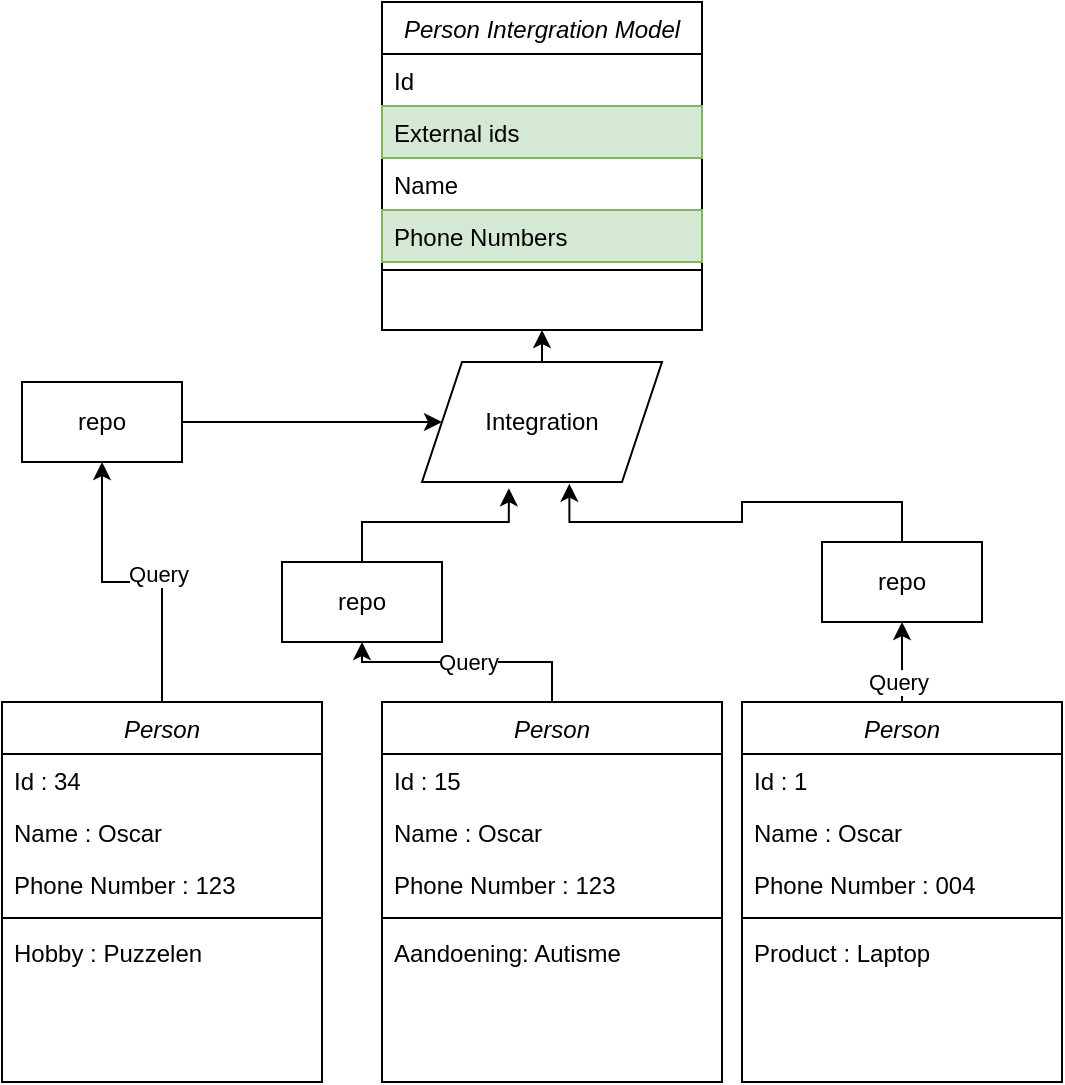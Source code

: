 <mxfile version="14.6.13" type="device"><diagram id="C5RBs43oDa-KdzZeNtuy" name="Page-1"><mxGraphModel dx="952" dy="563" grid="1" gridSize="10" guides="1" tooltips="1" connect="1" arrows="1" fold="1" page="1" pageScale="1" pageWidth="827" pageHeight="1169" math="0" shadow="0"><root><mxCell id="WIyWlLk6GJQsqaUBKTNV-0"/><mxCell id="WIyWlLk6GJQsqaUBKTNV-1" parent="WIyWlLk6GJQsqaUBKTNV-0"/><mxCell id="OFadCuQIEiJ25ndgA4Bz-21" style="edgeStyle=orthogonalEdgeStyle;rounded=0;orthogonalLoop=1;jettySize=auto;html=1;exitX=0.5;exitY=0;exitDx=0;exitDy=0;entryX=0.5;entryY=1;entryDx=0;entryDy=0;" edge="1" parent="WIyWlLk6GJQsqaUBKTNV-1" source="zkfFHV4jXpPFQw0GAbJ--0" target="OFadCuQIEiJ25ndgA4Bz-34"><mxGeometry relative="1" as="geometry"/></mxCell><mxCell id="OFadCuQIEiJ25ndgA4Bz-25" value="Query" style="edgeLabel;html=1;align=center;verticalAlign=middle;resizable=0;points=[];" vertex="1" connectable="0" parent="OFadCuQIEiJ25ndgA4Bz-21"><mxGeometry x="-0.174" y="-4" relative="1" as="geometry"><mxPoint as="offset"/></mxGeometry></mxCell><mxCell id="zkfFHV4jXpPFQw0GAbJ--0" value="Person" style="swimlane;fontStyle=2;align=center;verticalAlign=top;childLayout=stackLayout;horizontal=1;startSize=26;horizontalStack=0;resizeParent=1;resizeLast=0;collapsible=1;marginBottom=0;rounded=0;shadow=0;strokeWidth=1;" parent="WIyWlLk6GJQsqaUBKTNV-1" vertex="1"><mxGeometry x="70" y="370" width="160" height="190" as="geometry"><mxRectangle x="230" y="140" width="160" height="26" as="alternateBounds"/></mxGeometry></mxCell><mxCell id="OFadCuQIEiJ25ndgA4Bz-0" value="Id : 34" style="text;align=left;verticalAlign=top;spacingLeft=4;spacingRight=4;overflow=hidden;rotatable=0;points=[[0,0.5],[1,0.5]];portConstraint=eastwest;" vertex="1" parent="zkfFHV4jXpPFQw0GAbJ--0"><mxGeometry y="26" width="160" height="26" as="geometry"/></mxCell><mxCell id="zkfFHV4jXpPFQw0GAbJ--1" value="Name : Oscar" style="text;align=left;verticalAlign=top;spacingLeft=4;spacingRight=4;overflow=hidden;rotatable=0;points=[[0,0.5],[1,0.5]];portConstraint=eastwest;" parent="zkfFHV4jXpPFQw0GAbJ--0" vertex="1"><mxGeometry y="52" width="160" height="26" as="geometry"/></mxCell><mxCell id="zkfFHV4jXpPFQw0GAbJ--2" value="Phone Number : 123" style="text;align=left;verticalAlign=top;spacingLeft=4;spacingRight=4;overflow=hidden;rotatable=0;points=[[0,0.5],[1,0.5]];portConstraint=eastwest;rounded=0;shadow=0;html=0;" parent="zkfFHV4jXpPFQw0GAbJ--0" vertex="1"><mxGeometry y="78" width="160" height="26" as="geometry"/></mxCell><mxCell id="zkfFHV4jXpPFQw0GAbJ--4" value="" style="line;html=1;strokeWidth=1;align=left;verticalAlign=middle;spacingTop=-1;spacingLeft=3;spacingRight=3;rotatable=0;labelPosition=right;points=[];portConstraint=eastwest;" parent="zkfFHV4jXpPFQw0GAbJ--0" vertex="1"><mxGeometry y="104" width="160" height="8" as="geometry"/></mxCell><mxCell id="OFadCuQIEiJ25ndgA4Bz-31" value="Hobby : Puzzelen" style="text;align=left;verticalAlign=top;spacingLeft=4;spacingRight=4;overflow=hidden;rotatable=0;points=[[0,0.5],[1,0.5]];portConstraint=eastwest;rounded=0;shadow=0;html=0;" vertex="1" parent="zkfFHV4jXpPFQw0GAbJ--0"><mxGeometry y="112" width="160" height="26" as="geometry"/></mxCell><mxCell id="OFadCuQIEiJ25ndgA4Bz-22" value="Query" style="edgeStyle=orthogonalEdgeStyle;rounded=0;orthogonalLoop=1;jettySize=auto;html=1;exitX=0.5;exitY=0;exitDx=0;exitDy=0;" edge="1" parent="WIyWlLk6GJQsqaUBKTNV-1" source="OFadCuQIEiJ25ndgA4Bz-1" target="OFadCuQIEiJ25ndgA4Bz-36"><mxGeometry relative="1" as="geometry"/></mxCell><mxCell id="OFadCuQIEiJ25ndgA4Bz-1" value="Person" style="swimlane;fontStyle=2;align=center;verticalAlign=top;childLayout=stackLayout;horizontal=1;startSize=26;horizontalStack=0;resizeParent=1;resizeLast=0;collapsible=1;marginBottom=0;rounded=0;shadow=0;strokeWidth=1;" vertex="1" parent="WIyWlLk6GJQsqaUBKTNV-1"><mxGeometry x="260" y="370" width="170" height="190" as="geometry"><mxRectangle x="230" y="140" width="160" height="26" as="alternateBounds"/></mxGeometry></mxCell><mxCell id="OFadCuQIEiJ25ndgA4Bz-2" value="Id : 15" style="text;align=left;verticalAlign=top;spacingLeft=4;spacingRight=4;overflow=hidden;rotatable=0;points=[[0,0.5],[1,0.5]];portConstraint=eastwest;" vertex="1" parent="OFadCuQIEiJ25ndgA4Bz-1"><mxGeometry y="26" width="170" height="26" as="geometry"/></mxCell><mxCell id="OFadCuQIEiJ25ndgA4Bz-3" value="Name : Oscar" style="text;align=left;verticalAlign=top;spacingLeft=4;spacingRight=4;overflow=hidden;rotatable=0;points=[[0,0.5],[1,0.5]];portConstraint=eastwest;" vertex="1" parent="OFadCuQIEiJ25ndgA4Bz-1"><mxGeometry y="52" width="170" height="26" as="geometry"/></mxCell><mxCell id="OFadCuQIEiJ25ndgA4Bz-4" value="Phone Number : 123" style="text;align=left;verticalAlign=top;spacingLeft=4;spacingRight=4;overflow=hidden;rotatable=0;points=[[0,0.5],[1,0.5]];portConstraint=eastwest;rounded=0;shadow=0;html=0;" vertex="1" parent="OFadCuQIEiJ25ndgA4Bz-1"><mxGeometry y="78" width="170" height="26" as="geometry"/></mxCell><mxCell id="OFadCuQIEiJ25ndgA4Bz-6" value="" style="line;html=1;strokeWidth=1;align=left;verticalAlign=middle;spacingTop=-1;spacingLeft=3;spacingRight=3;rotatable=0;labelPosition=right;points=[];portConstraint=eastwest;" vertex="1" parent="OFadCuQIEiJ25ndgA4Bz-1"><mxGeometry y="104" width="170" height="8" as="geometry"/></mxCell><mxCell id="OFadCuQIEiJ25ndgA4Bz-32" value="Aandoening: Autisme" style="text;align=left;verticalAlign=top;spacingLeft=4;spacingRight=4;overflow=hidden;rotatable=0;points=[[0,0.5],[1,0.5]];portConstraint=eastwest;rounded=0;shadow=0;html=0;" vertex="1" parent="OFadCuQIEiJ25ndgA4Bz-1"><mxGeometry y="112" width="170" height="26" as="geometry"/></mxCell><mxCell id="OFadCuQIEiJ25ndgA4Bz-23" style="edgeStyle=orthogonalEdgeStyle;rounded=0;orthogonalLoop=1;jettySize=auto;html=1;exitX=0.5;exitY=0;exitDx=0;exitDy=0;entryX=0.5;entryY=1;entryDx=0;entryDy=0;" edge="1" parent="WIyWlLk6GJQsqaUBKTNV-1" source="OFadCuQIEiJ25ndgA4Bz-7" target="OFadCuQIEiJ25ndgA4Bz-38"><mxGeometry relative="1" as="geometry"/></mxCell><mxCell id="OFadCuQIEiJ25ndgA4Bz-28" value="Text" style="edgeLabel;html=1;align=center;verticalAlign=middle;resizable=0;points=[];" vertex="1" connectable="0" parent="OFadCuQIEiJ25ndgA4Bz-23"><mxGeometry x="-0.484" y="1" relative="1" as="geometry"><mxPoint as="offset"/></mxGeometry></mxCell><mxCell id="OFadCuQIEiJ25ndgA4Bz-29" value="Query" style="edgeLabel;html=1;align=center;verticalAlign=middle;resizable=0;points=[];" vertex="1" connectable="0" parent="OFadCuQIEiJ25ndgA4Bz-23"><mxGeometry x="-0.503" y="2" relative="1" as="geometry"><mxPoint as="offset"/></mxGeometry></mxCell><mxCell id="OFadCuQIEiJ25ndgA4Bz-7" value="Person" style="swimlane;fontStyle=2;align=center;verticalAlign=top;childLayout=stackLayout;horizontal=1;startSize=26;horizontalStack=0;resizeParent=1;resizeLast=0;collapsible=1;marginBottom=0;rounded=0;shadow=0;strokeWidth=1;" vertex="1" parent="WIyWlLk6GJQsqaUBKTNV-1"><mxGeometry x="440" y="370" width="160" height="190" as="geometry"><mxRectangle x="230" y="140" width="160" height="26" as="alternateBounds"/></mxGeometry></mxCell><mxCell id="OFadCuQIEiJ25ndgA4Bz-8" value="Id : 1" style="text;align=left;verticalAlign=top;spacingLeft=4;spacingRight=4;overflow=hidden;rotatable=0;points=[[0,0.5],[1,0.5]];portConstraint=eastwest;" vertex="1" parent="OFadCuQIEiJ25ndgA4Bz-7"><mxGeometry y="26" width="160" height="26" as="geometry"/></mxCell><mxCell id="OFadCuQIEiJ25ndgA4Bz-9" value="Name : Oscar" style="text;align=left;verticalAlign=top;spacingLeft=4;spacingRight=4;overflow=hidden;rotatable=0;points=[[0,0.5],[1,0.5]];portConstraint=eastwest;" vertex="1" parent="OFadCuQIEiJ25ndgA4Bz-7"><mxGeometry y="52" width="160" height="26" as="geometry"/></mxCell><mxCell id="OFadCuQIEiJ25ndgA4Bz-10" value="Phone Number : 004" style="text;align=left;verticalAlign=top;spacingLeft=4;spacingRight=4;overflow=hidden;rotatable=0;points=[[0,0.5],[1,0.5]];portConstraint=eastwest;rounded=0;shadow=0;html=0;" vertex="1" parent="OFadCuQIEiJ25ndgA4Bz-7"><mxGeometry y="78" width="160" height="26" as="geometry"/></mxCell><mxCell id="OFadCuQIEiJ25ndgA4Bz-12" value="" style="line;html=1;strokeWidth=1;align=left;verticalAlign=middle;spacingTop=-1;spacingLeft=3;spacingRight=3;rotatable=0;labelPosition=right;points=[];portConstraint=eastwest;" vertex="1" parent="OFadCuQIEiJ25ndgA4Bz-7"><mxGeometry y="104" width="160" height="8" as="geometry"/></mxCell><mxCell id="OFadCuQIEiJ25ndgA4Bz-33" value="Product : Laptop" style="text;align=left;verticalAlign=top;spacingLeft=4;spacingRight=4;overflow=hidden;rotatable=0;points=[[0,0.5],[1,0.5]];portConstraint=eastwest;rounded=0;shadow=0;html=0;" vertex="1" parent="OFadCuQIEiJ25ndgA4Bz-7"><mxGeometry y="112" width="160" height="26" as="geometry"/></mxCell><mxCell id="OFadCuQIEiJ25ndgA4Bz-13" value="Person Intergration Model" style="swimlane;fontStyle=2;align=center;verticalAlign=top;childLayout=stackLayout;horizontal=1;startSize=26;horizontalStack=0;resizeParent=1;resizeLast=0;collapsible=1;marginBottom=0;rounded=0;shadow=0;strokeWidth=1;" vertex="1" parent="WIyWlLk6GJQsqaUBKTNV-1"><mxGeometry x="260" y="20" width="160" height="164" as="geometry"><mxRectangle x="230" y="140" width="160" height="26" as="alternateBounds"/></mxGeometry></mxCell><mxCell id="OFadCuQIEiJ25ndgA4Bz-14" value="Id" style="text;align=left;verticalAlign=top;spacingLeft=4;spacingRight=4;overflow=hidden;rotatable=0;points=[[0,0.5],[1,0.5]];portConstraint=eastwest;" vertex="1" parent="OFadCuQIEiJ25ndgA4Bz-13"><mxGeometry y="26" width="160" height="26" as="geometry"/></mxCell><mxCell id="OFadCuQIEiJ25ndgA4Bz-19" value="External ids" style="text;align=left;verticalAlign=top;spacingLeft=4;spacingRight=4;overflow=hidden;rotatable=0;points=[[0,0.5],[1,0.5]];portConstraint=eastwest;fillColor=#d5e8d4;strokeColor=#82b366;" vertex="1" parent="OFadCuQIEiJ25ndgA4Bz-13"><mxGeometry y="52" width="160" height="26" as="geometry"/></mxCell><mxCell id="OFadCuQIEiJ25ndgA4Bz-15" value="Name" style="text;align=left;verticalAlign=top;spacingLeft=4;spacingRight=4;overflow=hidden;rotatable=0;points=[[0,0.5],[1,0.5]];portConstraint=eastwest;" vertex="1" parent="OFadCuQIEiJ25ndgA4Bz-13"><mxGeometry y="78" width="160" height="26" as="geometry"/></mxCell><mxCell id="OFadCuQIEiJ25ndgA4Bz-16" value="Phone Numbers" style="text;align=left;verticalAlign=top;spacingLeft=4;spacingRight=4;overflow=hidden;rotatable=0;points=[[0,0.5],[1,0.5]];portConstraint=eastwest;rounded=0;shadow=0;html=0;fillColor=#d5e8d4;strokeColor=#82b366;" vertex="1" parent="OFadCuQIEiJ25ndgA4Bz-13"><mxGeometry y="104" width="160" height="26" as="geometry"/></mxCell><mxCell id="OFadCuQIEiJ25ndgA4Bz-18" value="" style="line;html=1;strokeWidth=1;align=left;verticalAlign=middle;spacingTop=-1;spacingLeft=3;spacingRight=3;rotatable=0;labelPosition=right;points=[];portConstraint=eastwest;" vertex="1" parent="OFadCuQIEiJ25ndgA4Bz-13"><mxGeometry y="130" width="160" height="8" as="geometry"/></mxCell><mxCell id="OFadCuQIEiJ25ndgA4Bz-24" style="edgeStyle=orthogonalEdgeStyle;rounded=0;orthogonalLoop=1;jettySize=auto;html=1;exitX=0.5;exitY=0;exitDx=0;exitDy=0;entryX=0.5;entryY=1;entryDx=0;entryDy=0;" edge="1" parent="WIyWlLk6GJQsqaUBKTNV-1" source="OFadCuQIEiJ25ndgA4Bz-20" target="OFadCuQIEiJ25ndgA4Bz-13"><mxGeometry relative="1" as="geometry"/></mxCell><mxCell id="OFadCuQIEiJ25ndgA4Bz-20" value="Integration" style="shape=parallelogram;perimeter=parallelogramPerimeter;whiteSpace=wrap;html=1;fixedSize=1;" vertex="1" parent="WIyWlLk6GJQsqaUBKTNV-1"><mxGeometry x="280" y="200" width="120" height="60" as="geometry"/></mxCell><mxCell id="OFadCuQIEiJ25ndgA4Bz-35" style="edgeStyle=orthogonalEdgeStyle;rounded=0;orthogonalLoop=1;jettySize=auto;html=1;" edge="1" parent="WIyWlLk6GJQsqaUBKTNV-1" source="OFadCuQIEiJ25ndgA4Bz-34" target="OFadCuQIEiJ25ndgA4Bz-20"><mxGeometry relative="1" as="geometry"/></mxCell><mxCell id="OFadCuQIEiJ25ndgA4Bz-34" value="repo" style="rounded=0;whiteSpace=wrap;html=1;" vertex="1" parent="WIyWlLk6GJQsqaUBKTNV-1"><mxGeometry x="80" y="210" width="80" height="40" as="geometry"/></mxCell><mxCell id="OFadCuQIEiJ25ndgA4Bz-37" style="edgeStyle=orthogonalEdgeStyle;rounded=0;orthogonalLoop=1;jettySize=auto;html=1;exitX=0.5;exitY=0;exitDx=0;exitDy=0;entryX=0.362;entryY=1.052;entryDx=0;entryDy=0;entryPerimeter=0;" edge="1" parent="WIyWlLk6GJQsqaUBKTNV-1" source="OFadCuQIEiJ25ndgA4Bz-36" target="OFadCuQIEiJ25ndgA4Bz-20"><mxGeometry relative="1" as="geometry"/></mxCell><mxCell id="OFadCuQIEiJ25ndgA4Bz-36" value="repo" style="rounded=0;whiteSpace=wrap;html=1;" vertex="1" parent="WIyWlLk6GJQsqaUBKTNV-1"><mxGeometry x="210" y="300" width="80" height="40" as="geometry"/></mxCell><mxCell id="OFadCuQIEiJ25ndgA4Bz-39" style="edgeStyle=orthogonalEdgeStyle;rounded=0;orthogonalLoop=1;jettySize=auto;html=1;exitX=0.5;exitY=0;exitDx=0;exitDy=0;entryX=0.614;entryY=1.014;entryDx=0;entryDy=0;entryPerimeter=0;" edge="1" parent="WIyWlLk6GJQsqaUBKTNV-1" source="OFadCuQIEiJ25ndgA4Bz-38" target="OFadCuQIEiJ25ndgA4Bz-20"><mxGeometry relative="1" as="geometry"/></mxCell><mxCell id="OFadCuQIEiJ25ndgA4Bz-38" value="repo" style="rounded=0;whiteSpace=wrap;html=1;" vertex="1" parent="WIyWlLk6GJQsqaUBKTNV-1"><mxGeometry x="480" y="290" width="80" height="40" as="geometry"/></mxCell></root></mxGraphModel></diagram></mxfile>